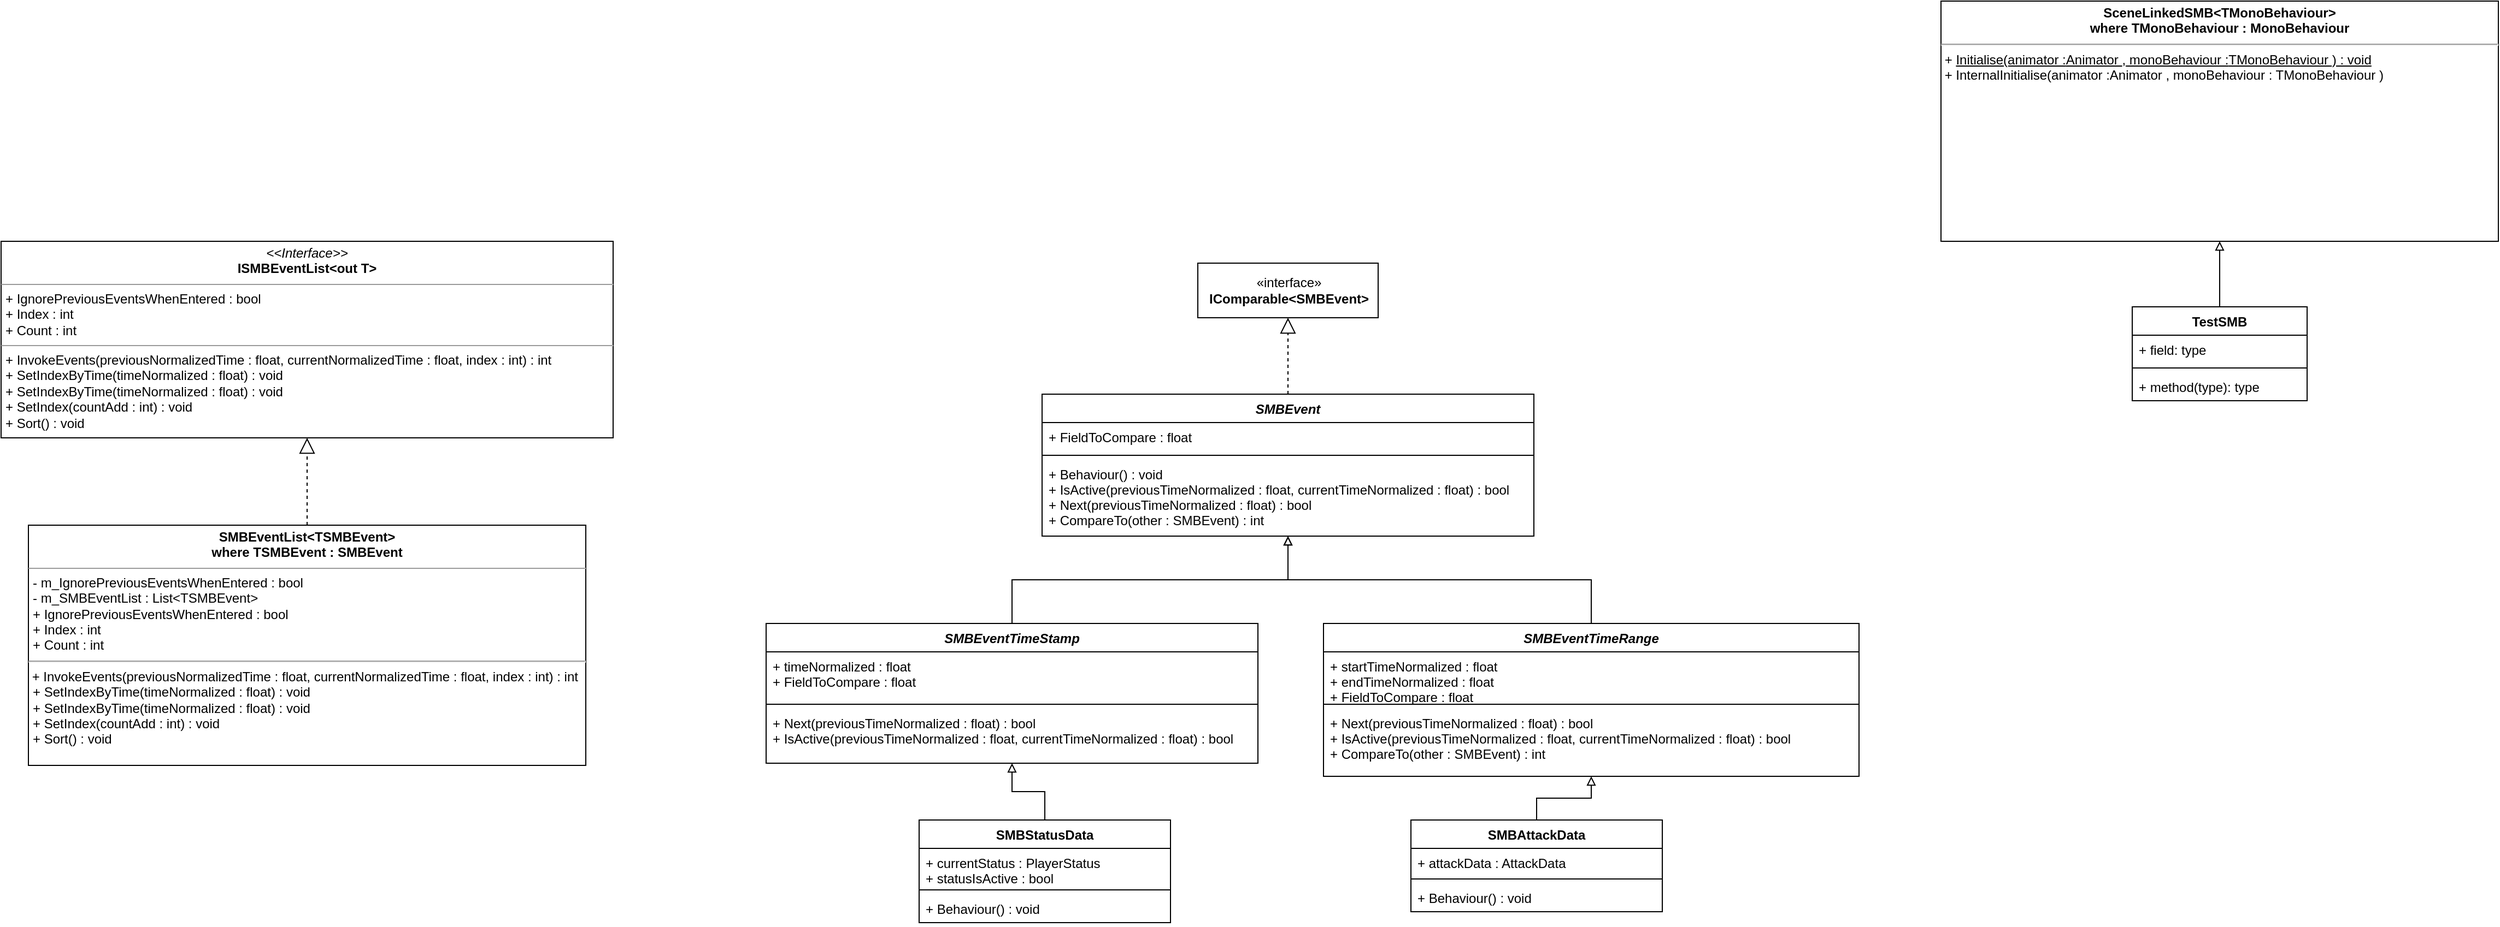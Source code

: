 <mxfile version="15.5.4" type="github">
  <diagram id="UGXwwOR7XBjbqTQQeprM" name="Page-1">
    <mxGraphModel dx="981" dy="1717" grid="1" gridSize="10" guides="1" tooltips="1" connect="1" arrows="1" fold="1" page="1" pageScale="1" pageWidth="827" pageHeight="1169" math="0" shadow="0">
      <root>
        <mxCell id="0" />
        <mxCell id="1" parent="0" />
        <mxCell id="7bM-O9ymrw9waFSdhQPe-2" value="&lt;p style=&quot;margin: 0px ; margin-top: 4px ; text-align: center&quot;&gt;&lt;i&gt;&amp;lt;&amp;lt;Interface&amp;gt;&amp;gt;&lt;/i&gt;&lt;br&gt;&lt;b&gt;ISMBEventList&amp;lt;out T&amp;gt;&lt;/b&gt;&lt;br&gt;&lt;/p&gt;&lt;hr size=&quot;1&quot;&gt;&lt;p style=&quot;margin: 0px ; margin-left: 4px&quot;&gt;+ IgnorePreviousEventsWhenEntered : bool&lt;br&gt;+ Index : int&lt;/p&gt;&lt;p style=&quot;margin: 0px ; margin-left: 4px&quot;&gt;+ Count : int&lt;/p&gt;&lt;hr size=&quot;1&quot;&gt;&lt;p style=&quot;margin: 0px ; margin-left: 4px&quot;&gt;+ InvokeEvents(previousNormalizedTime : float, currentNormalizedTime : float, index : int) : int&lt;br&gt;+ SetIndexByTime(timeNormalized : float&lt;span&gt;) : void&lt;/span&gt;&lt;/p&gt;&lt;p style=&quot;margin: 0px ; margin-left: 4px&quot;&gt;&lt;span&gt;+&amp;nbsp;&lt;/span&gt;&lt;span&gt;SetIndexByTime(timeNormalized : float) : void&lt;/span&gt;&lt;/p&gt;&lt;p style=&quot;margin: 0px ; margin-left: 4px&quot;&gt;&lt;span&gt;+ SetIndex(countAdd : int) : void&lt;/span&gt;&lt;/p&gt;&lt;p style=&quot;margin: 0px 0px 0px 4px&quot;&gt;+ Sort() : void&lt;/p&gt;" style="verticalAlign=top;align=left;overflow=fill;fontSize=12;fontFamily=Helvetica;html=1;fillColor=default;gradientColor=none;direction=west;" vertex="1" parent="1">
          <mxGeometry x="30" y="60" width="560" height="180" as="geometry" />
        </mxCell>
        <mxCell id="7bM-O9ymrw9waFSdhQPe-7" value="&lt;p style=&quot;margin: 0px ; margin-top: 4px ; text-align: center&quot;&gt;&lt;b&gt;SMBEventList&amp;lt;&lt;/b&gt;&lt;b&gt;TSMBEvent&amp;gt;&lt;/b&gt;&lt;/p&gt;&lt;div style=&quot;text-align: center&quot;&gt;&lt;span&gt;&lt;b&gt;where TSMBEvent : SMBEvent&lt;/b&gt;&lt;/span&gt;&lt;/div&gt;&lt;hr size=&quot;1&quot;&gt;&lt;p style=&quot;margin: 0px ; margin-left: 4px&quot;&gt;&lt;/p&gt;&lt;p style=&quot;margin: 0px 0px 0px 4px&quot;&gt;- m_IgnorePreviousEventsWhenEntered : bool&lt;/p&gt;&lt;p style=&quot;margin: 0px 0px 0px 4px&quot;&gt;- m_SMBEventList : List&amp;lt;TSMBEvent&amp;gt;&lt;/p&gt;&lt;p style=&quot;margin: 0px 0px 0px 4px&quot;&gt;+ IgnorePreviousEventsWhenEntered : bool&lt;br&gt;+ Index : int&lt;/p&gt;&lt;p style=&quot;margin: 0px 0px 0px 4px&quot;&gt;+ Count : int&lt;/p&gt;&lt;hr&gt;&lt;span&gt;&amp;nbsp;+ InvokeEvents(previousNormalizedTime : float, currentNormalizedTime : float, index : int) : int&lt;/span&gt;&lt;p style=&quot;margin: 0px 0px 0px 4px&quot;&gt;+ SetIndexByTime(timeNormalized : float) : void&lt;/p&gt;&lt;p style=&quot;margin: 0px 0px 0px 4px&quot;&gt;+&amp;nbsp;SetIndexByTime(timeNormalized : float) : void&lt;/p&gt;&lt;p style=&quot;margin: 0px 0px 0px 4px&quot;&gt;+ SetIndex(countAdd : int) : void&lt;/p&gt;&lt;p style=&quot;margin: 0px 0px 0px 4px&quot;&gt;+ Sort() : void&lt;/p&gt;" style="verticalAlign=top;align=left;overflow=fill;fontSize=12;fontFamily=Helvetica;html=1;fillColor=default;gradientColor=none;" vertex="1" parent="1">
          <mxGeometry x="55" y="320" width="510" height="220" as="geometry" />
        </mxCell>
        <mxCell id="7bM-O9ymrw9waFSdhQPe-10" value="" style="endArrow=block;dashed=1;endFill=0;endSize=12;html=1;rounded=0;entryX=0.5;entryY=0;entryDx=0;entryDy=0;exitX=0.5;exitY=0;exitDx=0;exitDy=0;" edge="1" parent="1" source="7bM-O9ymrw9waFSdhQPe-7" target="7bM-O9ymrw9waFSdhQPe-2">
          <mxGeometry width="160" relative="1" as="geometry">
            <mxPoint x="330" y="350" as="sourcePoint" />
            <mxPoint x="490" y="350" as="targetPoint" />
          </mxGeometry>
        </mxCell>
        <mxCell id="7bM-O9ymrw9waFSdhQPe-11" value="SMBEvent&#xa;" style="swimlane;fontStyle=3;align=center;verticalAlign=top;childLayout=stackLayout;horizontal=1;startSize=26;horizontalStack=0;resizeParent=1;resizeParentMax=0;resizeLast=0;collapsible=1;marginBottom=0;fillColor=default;gradientColor=none;" vertex="1" parent="1">
          <mxGeometry x="982.5" y="200" width="450" height="130" as="geometry" />
        </mxCell>
        <mxCell id="7bM-O9ymrw9waFSdhQPe-12" value="+ FieldToCompare : float" style="text;strokeColor=none;fillColor=none;align=left;verticalAlign=top;spacingLeft=4;spacingRight=4;overflow=hidden;rotatable=0;points=[[0,0.5],[1,0.5]];portConstraint=eastwest;" vertex="1" parent="7bM-O9ymrw9waFSdhQPe-11">
          <mxGeometry y="26" width="450" height="26" as="geometry" />
        </mxCell>
        <mxCell id="7bM-O9ymrw9waFSdhQPe-13" value="" style="line;strokeWidth=1;fillColor=none;align=left;verticalAlign=middle;spacingTop=-1;spacingLeft=3;spacingRight=3;rotatable=0;labelPosition=right;points=[];portConstraint=eastwest;" vertex="1" parent="7bM-O9ymrw9waFSdhQPe-11">
          <mxGeometry y="52" width="450" height="8" as="geometry" />
        </mxCell>
        <object label="+ Behaviour() : void&#xa;+ IsActive(previousTimeNormalized : float, currentTimeNormalized : float) : bool&#xa;+ Next(previousTimeNormalized : float) : bool&#xa;+ CompareTo(other : SMBEvent) : int" id="7bM-O9ymrw9waFSdhQPe-14">
          <mxCell style="text;strokeColor=none;fillColor=none;align=left;verticalAlign=top;spacingLeft=4;spacingRight=4;overflow=hidden;rotatable=0;points=[[0,0.5],[1,0.5]];portConstraint=eastwest;" vertex="1" parent="7bM-O9ymrw9waFSdhQPe-11">
            <mxGeometry y="60" width="450" height="70" as="geometry" />
          </mxCell>
        </object>
        <mxCell id="7bM-O9ymrw9waFSdhQPe-15" value="«interface»&lt;br&gt;&lt;b&gt;IComparable&amp;lt;SMBEvent&amp;gt;&lt;/b&gt;" style="html=1;fillColor=default;gradientColor=none;" vertex="1" parent="1">
          <mxGeometry x="1125" y="80" width="165" height="50" as="geometry" />
        </mxCell>
        <mxCell id="7bM-O9ymrw9waFSdhQPe-17" value="" style="endArrow=block;dashed=1;endFill=0;endSize=12;html=1;rounded=0;exitX=0.5;exitY=0;exitDx=0;exitDy=0;entryX=0.5;entryY=1;entryDx=0;entryDy=0;" edge="1" parent="1" source="7bM-O9ymrw9waFSdhQPe-11" target="7bM-O9ymrw9waFSdhQPe-15">
          <mxGeometry width="160" relative="1" as="geometry">
            <mxPoint x="570" y="490" as="sourcePoint" />
            <mxPoint x="730" y="490" as="targetPoint" />
          </mxGeometry>
        </mxCell>
        <mxCell id="7bM-O9ymrw9waFSdhQPe-31" style="edgeStyle=orthogonalEdgeStyle;rounded=0;orthogonalLoop=1;jettySize=auto;html=1;exitX=0.5;exitY=0;exitDx=0;exitDy=0;endArrow=block;endFill=0;" edge="1" parent="1" source="7bM-O9ymrw9waFSdhQPe-21" target="7bM-O9ymrw9waFSdhQPe-11">
          <mxGeometry relative="1" as="geometry" />
        </mxCell>
        <mxCell id="7bM-O9ymrw9waFSdhQPe-21" value="SMBEventTimeStamp" style="swimlane;fontStyle=3;align=center;verticalAlign=top;childLayout=stackLayout;horizontal=1;startSize=26;horizontalStack=0;resizeParent=1;resizeParentMax=0;resizeLast=0;collapsible=1;marginBottom=0;strokeWidth=1;fillColor=default;gradientColor=none;" vertex="1" parent="1">
          <mxGeometry x="730" y="410" width="450" height="128" as="geometry" />
        </mxCell>
        <mxCell id="7bM-O9ymrw9waFSdhQPe-22" value="+ timeNormalized : float&#xa;+ FieldToCompare : float" style="text;strokeColor=none;fillColor=none;align=left;verticalAlign=top;spacingLeft=4;spacingRight=4;overflow=hidden;rotatable=0;points=[[0,0.5],[1,0.5]];portConstraint=eastwest;strokeWidth=2;" vertex="1" parent="7bM-O9ymrw9waFSdhQPe-21">
          <mxGeometry y="26" width="450" height="44" as="geometry" />
        </mxCell>
        <mxCell id="7bM-O9ymrw9waFSdhQPe-23" value="" style="line;strokeWidth=1;fillColor=none;align=left;verticalAlign=middle;spacingTop=-1;spacingLeft=3;spacingRight=3;rotatable=0;labelPosition=right;points=[];portConstraint=eastwest;" vertex="1" parent="7bM-O9ymrw9waFSdhQPe-21">
          <mxGeometry y="70" width="450" height="8" as="geometry" />
        </mxCell>
        <mxCell id="7bM-O9ymrw9waFSdhQPe-24" value="+ Next(previousTimeNormalized : float) : bool&#xa;+ IsActive(previousTimeNormalized : float, currentTimeNormalized : float) : bool" style="text;strokeColor=none;fillColor=none;align=left;verticalAlign=top;spacingLeft=4;spacingRight=4;overflow=hidden;rotatable=0;points=[[0,0.5],[1,0.5]];portConstraint=eastwest;" vertex="1" parent="7bM-O9ymrw9waFSdhQPe-21">
          <mxGeometry y="78" width="450" height="50" as="geometry" />
        </mxCell>
        <mxCell id="7bM-O9ymrw9waFSdhQPe-32" style="edgeStyle=orthogonalEdgeStyle;rounded=0;orthogonalLoop=1;jettySize=auto;html=1;exitX=0.5;exitY=0;exitDx=0;exitDy=0;endArrow=block;endFill=0;" edge="1" parent="1" source="7bM-O9ymrw9waFSdhQPe-25" target="7bM-O9ymrw9waFSdhQPe-21">
          <mxGeometry relative="1" as="geometry" />
        </mxCell>
        <mxCell id="7bM-O9ymrw9waFSdhQPe-25" value="SMBStatusData" style="swimlane;fontStyle=1;align=center;verticalAlign=top;childLayout=stackLayout;horizontal=1;startSize=26;horizontalStack=0;resizeParent=1;resizeParentMax=0;resizeLast=0;collapsible=1;marginBottom=0;strokeWidth=1;fillColor=default;gradientColor=none;" vertex="1" parent="1">
          <mxGeometry x="870" y="590" width="230" height="94" as="geometry" />
        </mxCell>
        <mxCell id="7bM-O9ymrw9waFSdhQPe-26" value="+ currentStatus : PlayerStatus &#xa;+ statusIsActive : bool&#xa;" style="text;strokeColor=none;fillColor=none;align=left;verticalAlign=top;spacingLeft=4;spacingRight=4;overflow=hidden;rotatable=0;points=[[0,0.5],[1,0.5]];portConstraint=eastwest;" vertex="1" parent="7bM-O9ymrw9waFSdhQPe-25">
          <mxGeometry y="26" width="230" height="34" as="geometry" />
        </mxCell>
        <mxCell id="7bM-O9ymrw9waFSdhQPe-27" value="" style="line;strokeWidth=1;fillColor=none;align=left;verticalAlign=middle;spacingTop=-1;spacingLeft=3;spacingRight=3;rotatable=0;labelPosition=right;points=[];portConstraint=eastwest;" vertex="1" parent="7bM-O9ymrw9waFSdhQPe-25">
          <mxGeometry y="60" width="230" height="8" as="geometry" />
        </mxCell>
        <mxCell id="7bM-O9ymrw9waFSdhQPe-28" value="+ Behaviour() : void" style="text;strokeColor=none;fillColor=none;align=left;verticalAlign=top;spacingLeft=4;spacingRight=4;overflow=hidden;rotatable=0;points=[[0,0.5],[1,0.5]];portConstraint=eastwest;" vertex="1" parent="7bM-O9ymrw9waFSdhQPe-25">
          <mxGeometry y="68" width="230" height="26" as="geometry" />
        </mxCell>
        <mxCell id="7bM-O9ymrw9waFSdhQPe-69" style="edgeStyle=orthogonalEdgeStyle;rounded=0;orthogonalLoop=1;jettySize=auto;html=1;exitX=0.5;exitY=0;exitDx=0;exitDy=0;endArrow=block;endFill=0;" edge="1" parent="1" source="7bM-O9ymrw9waFSdhQPe-33" target="7bM-O9ymrw9waFSdhQPe-11">
          <mxGeometry relative="1" as="geometry" />
        </mxCell>
        <mxCell id="7bM-O9ymrw9waFSdhQPe-33" value="SMBEventTimeRange" style="swimlane;fontStyle=3;align=center;verticalAlign=top;childLayout=stackLayout;horizontal=1;startSize=26;horizontalStack=0;resizeParent=1;resizeParentMax=0;resizeLast=0;collapsible=1;marginBottom=0;strokeWidth=1;fillColor=default;gradientColor=none;" vertex="1" parent="1">
          <mxGeometry x="1240" y="410" width="490" height="140" as="geometry" />
        </mxCell>
        <mxCell id="7bM-O9ymrw9waFSdhQPe-34" value="+ startTimeNormalized : float&#xa;+ endTimeNormalized : float&#xa;+ FieldToCompare : float" style="text;strokeColor=none;fillColor=none;align=left;verticalAlign=top;spacingLeft=4;spacingRight=4;overflow=hidden;rotatable=0;points=[[0,0.5],[1,0.5]];portConstraint=eastwest;" vertex="1" parent="7bM-O9ymrw9waFSdhQPe-33">
          <mxGeometry y="26" width="490" height="44" as="geometry" />
        </mxCell>
        <mxCell id="7bM-O9ymrw9waFSdhQPe-35" value="" style="line;strokeWidth=1;fillColor=none;align=left;verticalAlign=middle;spacingTop=-1;spacingLeft=3;spacingRight=3;rotatable=0;labelPosition=right;points=[];portConstraint=eastwest;" vertex="1" parent="7bM-O9ymrw9waFSdhQPe-33">
          <mxGeometry y="70" width="490" height="8" as="geometry" />
        </mxCell>
        <mxCell id="7bM-O9ymrw9waFSdhQPe-36" value="+ Next(previousTimeNormalized : float) : bool&#xa;+ IsActive(previousTimeNormalized : float, currentTimeNormalized : float) : bool&#xa;+ CompareTo(other : SMBEvent) : int" style="text;strokeColor=none;fillColor=none;align=left;verticalAlign=top;spacingLeft=4;spacingRight=4;overflow=hidden;rotatable=0;points=[[0,0.5],[1,0.5]];portConstraint=eastwest;" vertex="1" parent="7bM-O9ymrw9waFSdhQPe-33">
          <mxGeometry y="78" width="490" height="62" as="geometry" />
        </mxCell>
        <mxCell id="7bM-O9ymrw9waFSdhQPe-42" style="edgeStyle=orthogonalEdgeStyle;rounded=0;orthogonalLoop=1;jettySize=auto;html=1;exitX=0.5;exitY=0;exitDx=0;exitDy=0;endArrow=block;endFill=0;" edge="1" parent="1" source="7bM-O9ymrw9waFSdhQPe-38" target="7bM-O9ymrw9waFSdhQPe-33">
          <mxGeometry relative="1" as="geometry" />
        </mxCell>
        <mxCell id="7bM-O9ymrw9waFSdhQPe-38" value="SMBAttackData" style="swimlane;fontStyle=1;align=center;verticalAlign=top;childLayout=stackLayout;horizontal=1;startSize=26;horizontalStack=0;resizeParent=1;resizeParentMax=0;resizeLast=0;collapsible=1;marginBottom=0;strokeWidth=1;fillColor=default;gradientColor=none;" vertex="1" parent="1">
          <mxGeometry x="1320" y="590" width="230" height="84" as="geometry" />
        </mxCell>
        <mxCell id="7bM-O9ymrw9waFSdhQPe-39" value="+ attackData : AttackData&#xa;" style="text;strokeColor=none;fillColor=none;align=left;verticalAlign=top;spacingLeft=4;spacingRight=4;overflow=hidden;rotatable=0;points=[[0,0.5],[1,0.5]];portConstraint=eastwest;" vertex="1" parent="7bM-O9ymrw9waFSdhQPe-38">
          <mxGeometry y="26" width="230" height="24" as="geometry" />
        </mxCell>
        <mxCell id="7bM-O9ymrw9waFSdhQPe-40" value="" style="line;strokeWidth=1;fillColor=none;align=left;verticalAlign=middle;spacingTop=-1;spacingLeft=3;spacingRight=3;rotatable=0;labelPosition=right;points=[];portConstraint=eastwest;" vertex="1" parent="7bM-O9ymrw9waFSdhQPe-38">
          <mxGeometry y="50" width="230" height="8" as="geometry" />
        </mxCell>
        <mxCell id="7bM-O9ymrw9waFSdhQPe-41" value="+ Behaviour() : void" style="text;strokeColor=none;fillColor=none;align=left;verticalAlign=top;spacingLeft=4;spacingRight=4;overflow=hidden;rotatable=0;points=[[0,0.5],[1,0.5]];portConstraint=eastwest;" vertex="1" parent="7bM-O9ymrw9waFSdhQPe-38">
          <mxGeometry y="58" width="230" height="26" as="geometry" />
        </mxCell>
        <mxCell id="7bM-O9ymrw9waFSdhQPe-84" style="edgeStyle=orthogonalEdgeStyle;rounded=0;orthogonalLoop=1;jettySize=auto;html=1;exitX=0.5;exitY=0;exitDx=0;exitDy=0;endArrow=block;endFill=0;" edge="1" parent="1" source="7bM-O9ymrw9waFSdhQPe-74" target="7bM-O9ymrw9waFSdhQPe-83">
          <mxGeometry relative="1" as="geometry" />
        </mxCell>
        <mxCell id="7bM-O9ymrw9waFSdhQPe-74" value="TestSMB" style="swimlane;fontStyle=1;align=center;verticalAlign=top;childLayout=stackLayout;horizontal=1;startSize=26;horizontalStack=0;resizeParent=1;resizeParentMax=0;resizeLast=0;collapsible=1;marginBottom=0;strokeWidth=1;fillColor=default;gradientColor=none;" vertex="1" parent="1">
          <mxGeometry x="1980" y="120" width="160" height="86" as="geometry" />
        </mxCell>
        <mxCell id="7bM-O9ymrw9waFSdhQPe-75" value="+ field: type" style="text;strokeColor=none;fillColor=none;align=left;verticalAlign=top;spacingLeft=4;spacingRight=4;overflow=hidden;rotatable=0;points=[[0,0.5],[1,0.5]];portConstraint=eastwest;" vertex="1" parent="7bM-O9ymrw9waFSdhQPe-74">
          <mxGeometry y="26" width="160" height="26" as="geometry" />
        </mxCell>
        <mxCell id="7bM-O9ymrw9waFSdhQPe-76" value="" style="line;strokeWidth=1;fillColor=none;align=left;verticalAlign=middle;spacingTop=-1;spacingLeft=3;spacingRight=3;rotatable=0;labelPosition=right;points=[];portConstraint=eastwest;" vertex="1" parent="7bM-O9ymrw9waFSdhQPe-74">
          <mxGeometry y="52" width="160" height="8" as="geometry" />
        </mxCell>
        <mxCell id="7bM-O9ymrw9waFSdhQPe-77" value="+ method(type): type" style="text;strokeColor=none;fillColor=none;align=left;verticalAlign=top;spacingLeft=4;spacingRight=4;overflow=hidden;rotatable=0;points=[[0,0.5],[1,0.5]];portConstraint=eastwest;" vertex="1" parent="7bM-O9ymrw9waFSdhQPe-74">
          <mxGeometry y="60" width="160" height="26" as="geometry" />
        </mxCell>
        <mxCell id="7bM-O9ymrw9waFSdhQPe-83" value="&lt;p style=&quot;margin: 0px ; margin-top: 4px ; text-align: center&quot;&gt;&lt;b&gt;SceneLinkedSMB&lt;/b&gt;&lt;b&gt;&amp;lt;&lt;/b&gt;&lt;span&gt;&lt;b&gt;TMonoBehaviour&amp;gt;&lt;/b&gt;&lt;/span&gt;&lt;/p&gt;&lt;div style=&quot;text-align: center&quot;&gt;&lt;span&gt;&lt;b&gt;where TMonoBehaviour :&amp;nbsp;&lt;/b&gt;&lt;/span&gt;&lt;b&gt;MonoBehaviour&lt;/b&gt;&lt;/div&gt;&lt;hr&gt;&amp;nbsp;+&amp;nbsp;&lt;u&gt;Initialise(animator :&lt;/u&gt;&lt;u&gt;Animator&amp;nbsp;&lt;/u&gt;&lt;u&gt;, monoBehaviour :&lt;/u&gt;&lt;u&gt;TMonoBehaviour&amp;nbsp;) : void&lt;/u&gt;&lt;br&gt;&amp;nbsp;+ InternalInitialise(animator :Animator&amp;nbsp;, monoBehaviour : TMonoBehaviour&amp;nbsp;)" style="verticalAlign=top;align=left;overflow=fill;fontSize=12;fontFamily=Helvetica;html=1;fillColor=default;gradientColor=none;" vertex="1" parent="1">
          <mxGeometry x="1805" y="-160" width="510" height="220" as="geometry" />
        </mxCell>
      </root>
    </mxGraphModel>
  </diagram>
</mxfile>
